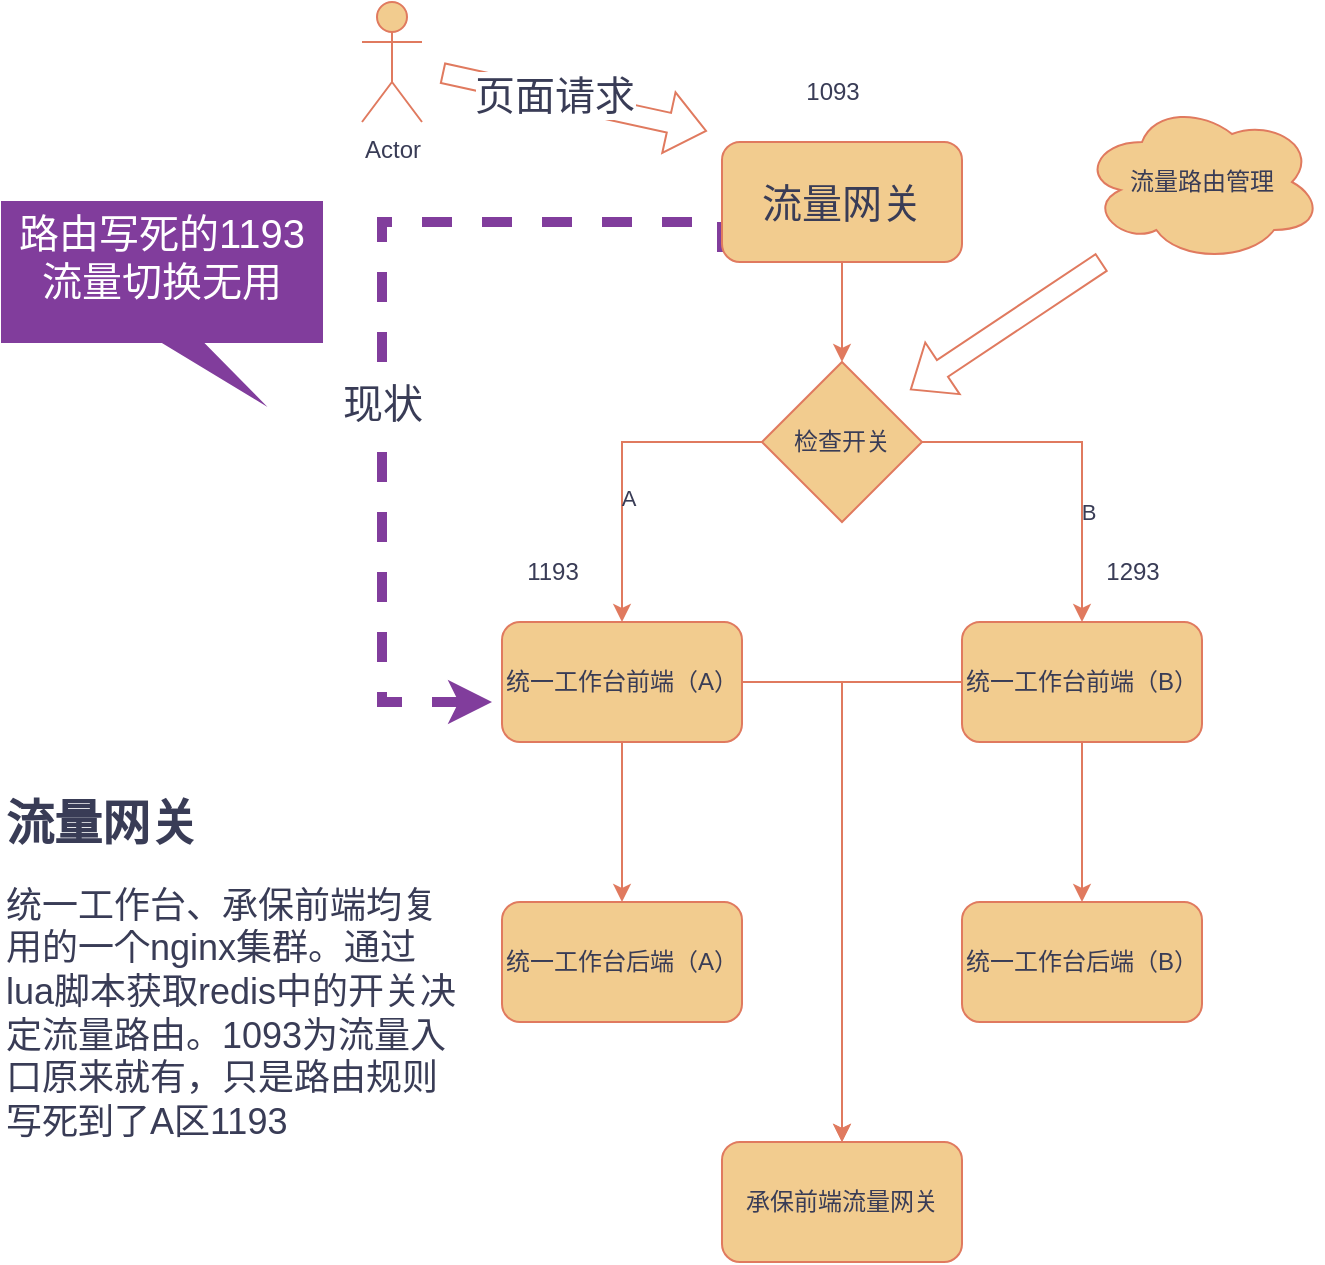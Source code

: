 <mxfile version="24.7.6">
  <diagram name="第 1 页" id="tZbdZ-ZDqYEMzEUsVfKP">
    <mxGraphModel dx="2195" dy="790" grid="1" gridSize="10" guides="1" tooltips="1" connect="1" arrows="1" fold="1" page="1" pageScale="1" pageWidth="827" pageHeight="1169" math="0" shadow="0">
      <root>
        <mxCell id="0" />
        <mxCell id="1" parent="0" />
        <mxCell id="QO0jwUj8NBlgtjvNCejm-32" style="edgeStyle=orthogonalEdgeStyle;rounded=0;orthogonalLoop=1;jettySize=auto;html=1;entryX=0;entryY=0.5;entryDx=0;entryDy=0;strokeColor=#813d9c;fontColor=#393C56;fillColor=#F2CC8F;dashed=1;strokeWidth=5;exitX=0;exitY=0.75;exitDx=0;exitDy=0;" parent="1" edge="1">
          <mxGeometry relative="1" as="geometry">
            <mxPoint x="320" y="165" as="sourcePoint" />
            <mxPoint x="205" y="390" as="targetPoint" />
            <Array as="points">
              <mxPoint x="320" y="150" />
              <mxPoint x="150" y="150" />
              <mxPoint x="150" y="390" />
            </Array>
          </mxGeometry>
        </mxCell>
        <mxCell id="QO0jwUj8NBlgtjvNCejm-33" value="&lt;font style=&quot;font-size: 20px;&quot;&gt;现状&lt;/font&gt;" style="edgeLabel;html=1;align=center;verticalAlign=middle;resizable=0;points=[];strokeColor=#E07A5F;fontColor=#393C56;fillColor=#F2CC8F;" parent="QO0jwUj8NBlgtjvNCejm-32" vertex="1" connectable="0">
          <mxGeometry x="-0.2" y="3" relative="1" as="geometry">
            <mxPoint x="-3" y="83" as="offset" />
          </mxGeometry>
        </mxCell>
        <mxCell id="QO0jwUj8NBlgtjvNCejm-1" value="Actor" style="shape=umlActor;verticalLabelPosition=bottom;verticalAlign=top;html=1;outlineConnect=0;labelBackgroundColor=none;fillColor=#F2CC8F;strokeColor=#E07A5F;fontColor=#393C56;" parent="1" vertex="1">
          <mxGeometry x="140" y="40" width="30" height="60" as="geometry" />
        </mxCell>
        <mxCell id="QO0jwUj8NBlgtjvNCejm-9" value="" style="edgeStyle=orthogonalEdgeStyle;rounded=0;orthogonalLoop=1;jettySize=auto;html=1;labelBackgroundColor=none;strokeColor=#E07A5F;fontColor=default;" parent="1" source="QO0jwUj8NBlgtjvNCejm-2" target="QO0jwUj8NBlgtjvNCejm-8" edge="1">
          <mxGeometry relative="1" as="geometry" />
        </mxCell>
        <mxCell id="QO0jwUj8NBlgtjvNCejm-2" value="&lt;font style=&quot;font-size: 20px;&quot;&gt;流量网关&lt;br&gt;&lt;/font&gt;" style="rounded=1;whiteSpace=wrap;html=1;labelBackgroundColor=none;fillColor=#F2CC8F;strokeColor=#E07A5F;fontColor=#393C56;" parent="1" vertex="1">
          <mxGeometry x="320" y="110" width="120" height="60" as="geometry" />
        </mxCell>
        <mxCell id="QO0jwUj8NBlgtjvNCejm-3" value="" style="shape=flexArrow;endArrow=classic;html=1;rounded=0;labelBackgroundColor=none;strokeColor=#E07A5F;fontColor=default;exitX=0.75;exitY=0.1;exitDx=0;exitDy=0;exitPerimeter=0;" parent="1" edge="1">
          <mxGeometry width="50" height="50" relative="1" as="geometry">
            <mxPoint x="180" y="75.5" as="sourcePoint" />
            <mxPoint x="312.5" y="104.5" as="targetPoint" />
          </mxGeometry>
        </mxCell>
        <mxCell id="QO0jwUj8NBlgtjvNCejm-40" value="&lt;font style=&quot;font-size: 20px;&quot;&gt;页面请求&lt;br&gt;&lt;/font&gt;" style="edgeLabel;html=1;align=center;verticalAlign=middle;resizable=0;points=[];strokeColor=#E07A5F;fontColor=#393C56;fillColor=#F2CC8F;" parent="QO0jwUj8NBlgtjvNCejm-3" vertex="1" connectable="0">
          <mxGeometry x="-0.316" y="4" relative="1" as="geometry">
            <mxPoint x="9" y="4" as="offset" />
          </mxGeometry>
        </mxCell>
        <mxCell id="QO0jwUj8NBlgtjvNCejm-24" value="" style="edgeStyle=orthogonalEdgeStyle;rounded=0;orthogonalLoop=1;jettySize=auto;html=1;labelBackgroundColor=none;strokeColor=#E07A5F;fontColor=default;" parent="1" source="QO0jwUj8NBlgtjvNCejm-4" target="QO0jwUj8NBlgtjvNCejm-23" edge="1">
          <mxGeometry relative="1" as="geometry" />
        </mxCell>
        <mxCell id="QO0jwUj8NBlgtjvNCejm-29" style="edgeStyle=orthogonalEdgeStyle;rounded=0;orthogonalLoop=1;jettySize=auto;html=1;entryX=0.5;entryY=0;entryDx=0;entryDy=0;labelBackgroundColor=none;strokeColor=#E07A5F;fontColor=default;" parent="1" source="QO0jwUj8NBlgtjvNCejm-4" target="QO0jwUj8NBlgtjvNCejm-27" edge="1">
          <mxGeometry relative="1" as="geometry">
            <Array as="points">
              <mxPoint x="380" y="380" />
            </Array>
          </mxGeometry>
        </mxCell>
        <mxCell id="QO0jwUj8NBlgtjvNCejm-4" value="统一工作台前端（A）" style="rounded=1;whiteSpace=wrap;html=1;labelBackgroundColor=none;fillColor=#F2CC8F;strokeColor=#E07A5F;fontColor=#393C56;" parent="1" vertex="1">
          <mxGeometry x="210" y="350" width="120" height="60" as="geometry" />
        </mxCell>
        <mxCell id="QO0jwUj8NBlgtjvNCejm-26" value="" style="edgeStyle=orthogonalEdgeStyle;rounded=0;orthogonalLoop=1;jettySize=auto;html=1;labelBackgroundColor=none;strokeColor=#E07A5F;fontColor=default;" parent="1" source="QO0jwUj8NBlgtjvNCejm-5" target="QO0jwUj8NBlgtjvNCejm-25" edge="1">
          <mxGeometry relative="1" as="geometry" />
        </mxCell>
        <mxCell id="QO0jwUj8NBlgtjvNCejm-28" value="" style="edgeStyle=orthogonalEdgeStyle;rounded=0;orthogonalLoop=1;jettySize=auto;html=1;labelBackgroundColor=none;strokeColor=#E07A5F;fontColor=default;" parent="1" source="QO0jwUj8NBlgtjvNCejm-5" target="QO0jwUj8NBlgtjvNCejm-27" edge="1">
          <mxGeometry relative="1" as="geometry">
            <Array as="points">
              <mxPoint x="380" y="380" />
            </Array>
          </mxGeometry>
        </mxCell>
        <mxCell id="QO0jwUj8NBlgtjvNCejm-5" value="统一工作台前端（B）" style="rounded=1;whiteSpace=wrap;html=1;labelBackgroundColor=none;fillColor=#F2CC8F;strokeColor=#E07A5F;fontColor=#393C56;" parent="1" vertex="1">
          <mxGeometry x="440" y="350" width="120" height="60" as="geometry" />
        </mxCell>
        <mxCell id="QO0jwUj8NBlgtjvNCejm-10" style="edgeStyle=orthogonalEdgeStyle;rounded=0;orthogonalLoop=1;jettySize=auto;html=1;labelBackgroundColor=none;strokeColor=#E07A5F;fontColor=default;" parent="1" source="QO0jwUj8NBlgtjvNCejm-8" target="QO0jwUj8NBlgtjvNCejm-4" edge="1">
          <mxGeometry relative="1" as="geometry" />
        </mxCell>
        <mxCell id="QO0jwUj8NBlgtjvNCejm-12" value="A" style="edgeLabel;html=1;align=center;verticalAlign=middle;resizable=0;points=[];labelBackgroundColor=none;fontColor=#393C56;" parent="QO0jwUj8NBlgtjvNCejm-10" vertex="1" connectable="0">
          <mxGeometry x="0.217" y="3" relative="1" as="geometry">
            <mxPoint as="offset" />
          </mxGeometry>
        </mxCell>
        <mxCell id="QO0jwUj8NBlgtjvNCejm-11" style="edgeStyle=orthogonalEdgeStyle;rounded=0;orthogonalLoop=1;jettySize=auto;html=1;labelBackgroundColor=none;strokeColor=#E07A5F;fontColor=default;" parent="1" source="QO0jwUj8NBlgtjvNCejm-8" target="QO0jwUj8NBlgtjvNCejm-5" edge="1">
          <mxGeometry relative="1" as="geometry" />
        </mxCell>
        <mxCell id="QO0jwUj8NBlgtjvNCejm-13" value="B" style="edgeLabel;html=1;align=center;verticalAlign=middle;resizable=0;points=[];labelBackgroundColor=none;fontColor=#393C56;" parent="QO0jwUj8NBlgtjvNCejm-11" vertex="1" connectable="0">
          <mxGeometry x="0.352" y="3" relative="1" as="geometry">
            <mxPoint as="offset" />
          </mxGeometry>
        </mxCell>
        <mxCell id="QO0jwUj8NBlgtjvNCejm-8" value="检查开关" style="rhombus;whiteSpace=wrap;html=1;labelBackgroundColor=none;fillColor=#F2CC8F;strokeColor=#E07A5F;fontColor=#393C56;" parent="1" vertex="1">
          <mxGeometry x="340" y="220" width="80" height="80" as="geometry" />
        </mxCell>
        <mxCell id="QO0jwUj8NBlgtjvNCejm-15" value="流量路由管理" style="ellipse;shape=cloud;whiteSpace=wrap;html=1;labelBackgroundColor=none;fillColor=#F2CC8F;strokeColor=#E07A5F;fontColor=#393C56;" parent="1" vertex="1">
          <mxGeometry x="500" y="90" width="120" height="80" as="geometry" />
        </mxCell>
        <mxCell id="QO0jwUj8NBlgtjvNCejm-16" value="" style="shape=flexArrow;endArrow=classic;html=1;rounded=0;labelBackgroundColor=none;strokeColor=#E07A5F;fontColor=default;" parent="1" edge="1">
          <mxGeometry width="50" height="50" relative="1" as="geometry">
            <mxPoint x="510" y="170" as="sourcePoint" />
            <mxPoint x="414" y="234" as="targetPoint" />
          </mxGeometry>
        </mxCell>
        <mxCell id="QO0jwUj8NBlgtjvNCejm-17" value="1093" style="text;html=1;align=center;verticalAlign=middle;resizable=0;points=[];autosize=1;strokeColor=none;fillColor=none;labelBackgroundColor=none;fontColor=#393C56;" parent="1" vertex="1">
          <mxGeometry x="350" y="70" width="50" height="30" as="geometry" />
        </mxCell>
        <mxCell id="QO0jwUj8NBlgtjvNCejm-18" value="1193" style="text;html=1;align=center;verticalAlign=middle;resizable=0;points=[];autosize=1;strokeColor=none;fillColor=none;labelBackgroundColor=none;fontColor=#393C56;" parent="1" vertex="1">
          <mxGeometry x="210" y="310" width="50" height="30" as="geometry" />
        </mxCell>
        <mxCell id="QO0jwUj8NBlgtjvNCejm-19" value="1293" style="text;html=1;align=center;verticalAlign=middle;resizable=0;points=[];autosize=1;strokeColor=none;fillColor=none;labelBackgroundColor=none;fontColor=#393C56;" parent="1" vertex="1">
          <mxGeometry x="500" y="310" width="50" height="30" as="geometry" />
        </mxCell>
        <mxCell id="QO0jwUj8NBlgtjvNCejm-23" value="统一工作台后端（A）" style="rounded=1;whiteSpace=wrap;html=1;labelBackgroundColor=none;fillColor=#F2CC8F;strokeColor=#E07A5F;fontColor=#393C56;" parent="1" vertex="1">
          <mxGeometry x="210" y="490" width="120" height="60" as="geometry" />
        </mxCell>
        <mxCell id="QO0jwUj8NBlgtjvNCejm-25" value="统一工作台后端（B）" style="rounded=1;whiteSpace=wrap;html=1;labelBackgroundColor=none;fillColor=#F2CC8F;strokeColor=#E07A5F;fontColor=#393C56;" parent="1" vertex="1">
          <mxGeometry x="440" y="490" width="120" height="60" as="geometry" />
        </mxCell>
        <mxCell id="QO0jwUj8NBlgtjvNCejm-27" value="承保前端流量网关" style="rounded=1;whiteSpace=wrap;html=1;labelBackgroundColor=none;fillColor=#F2CC8F;strokeColor=#E07A5F;fontColor=#393C56;" parent="1" vertex="1">
          <mxGeometry x="320" y="610" width="120" height="60" as="geometry" />
        </mxCell>
        <mxCell id="QO0jwUj8NBlgtjvNCejm-34" value="&lt;div&gt;&lt;font style=&quot;font-size: 20px;&quot; color=&quot;#ffffff&quot;&gt;路由写死的1193流量切换无用&lt;/font&gt;&lt;/div&gt;&lt;div&gt;&lt;br/&gt;&lt;/div&gt;" style="shape=callout;whiteSpace=wrap;html=1;perimeter=calloutPerimeter;strokeColor=#813d9c;fontColor=#393C56;fillColor=#813d9c;position2=0.81;" parent="1" vertex="1">
          <mxGeometry x="-40" y="140" width="160" height="100" as="geometry" />
        </mxCell>
        <mxCell id="QO0jwUj8NBlgtjvNCejm-35" value="&lt;h1 style=&quot;margin-top: 0px;&quot;&gt;流量网关&lt;/h1&gt;&lt;div style=&quot;font-size: 18px;&quot;&gt;&lt;font style=&quot;font-size: 18px;&quot;&gt;统一工作台、承保前端均复用的一个nginx集群。通过lua脚本获取redis中的开关决定流量路由。1093为流量入口原来就有，只是路由规则写死到了A区1193&lt;/font&gt;&lt;br&gt;&lt;/div&gt;" style="text;html=1;whiteSpace=wrap;overflow=hidden;rounded=0;fontColor=#393C56;" parent="1" vertex="1">
          <mxGeometry x="-40" y="430" width="230" height="180" as="geometry" />
        </mxCell>
      </root>
    </mxGraphModel>
  </diagram>
</mxfile>
